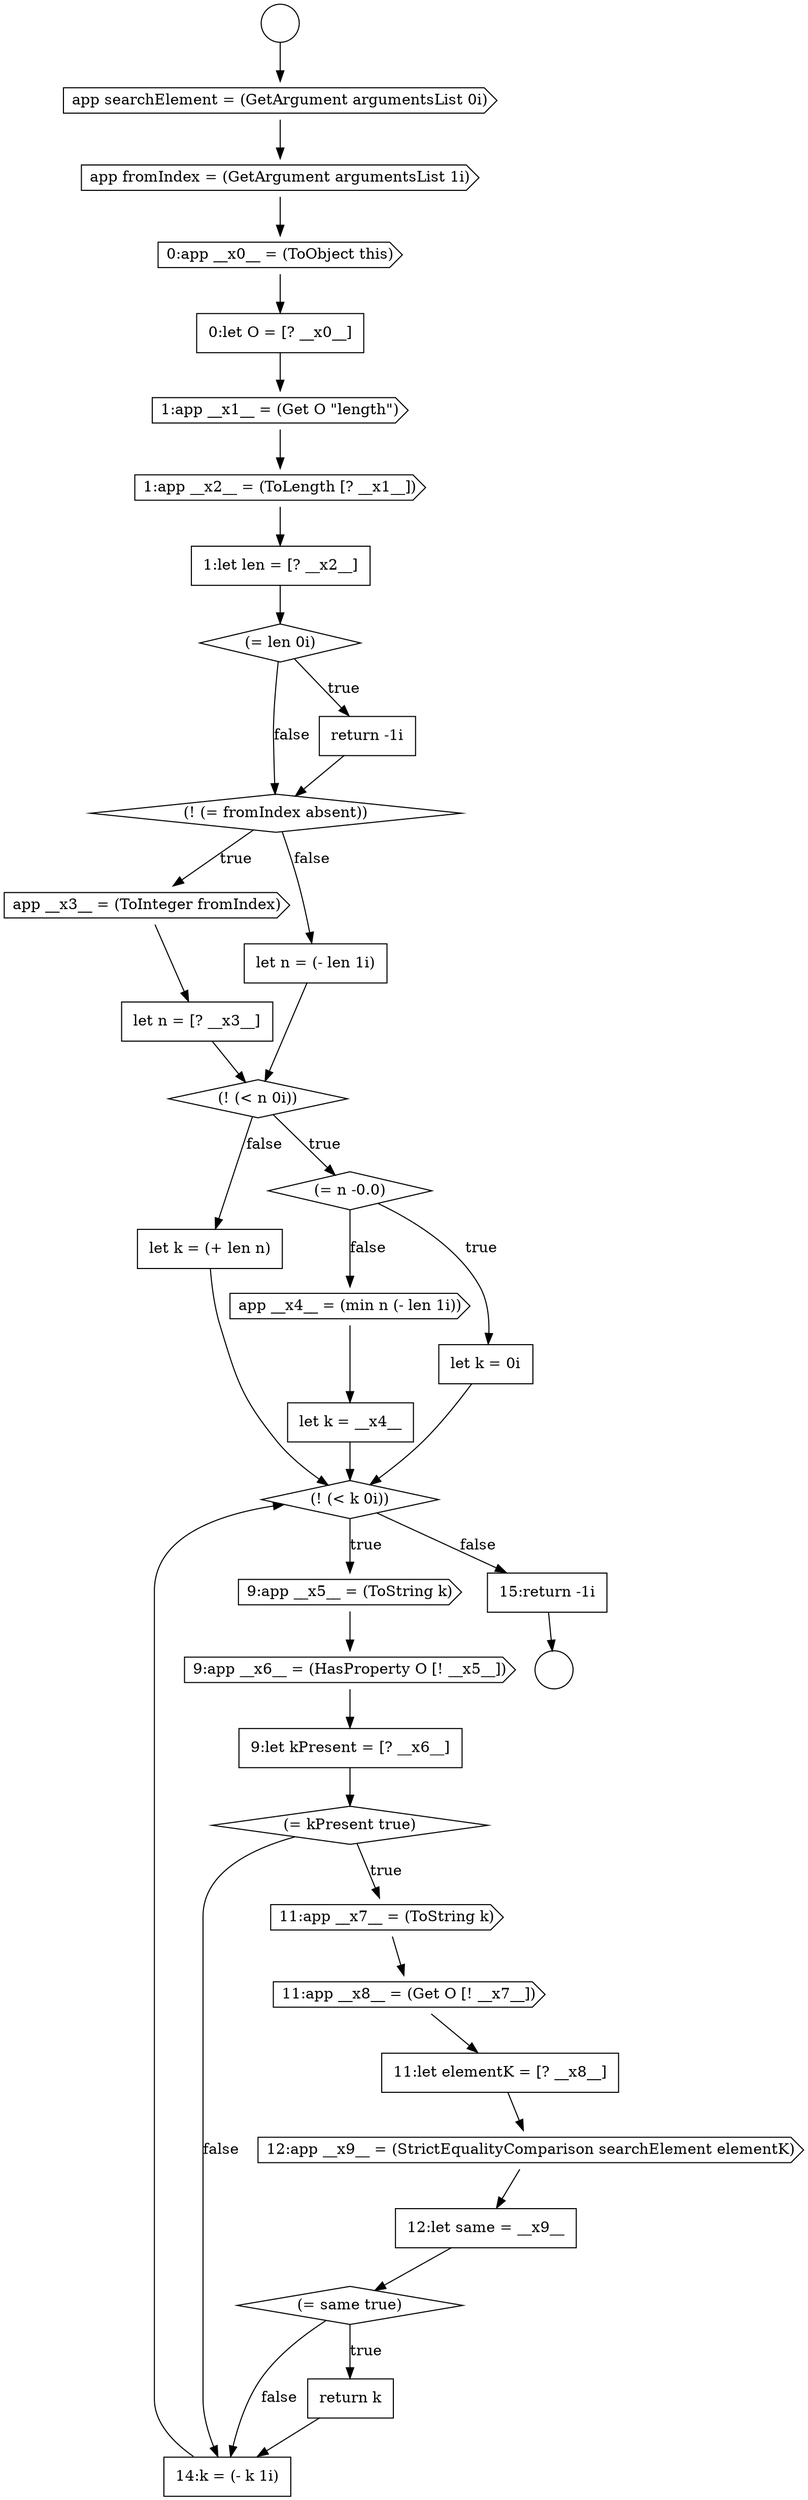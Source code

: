 digraph {
  node14419 [shape=diamond, label=<<font color="black">(! (= fromIndex absent))</font>> color="black" fillcolor="white" style=filled]
  node14441 [shape=none, margin=0, label=<<font color="black">
    <table border="0" cellborder="1" cellspacing="0" cellpadding="10">
      <tr><td align="left">14:k = (- k 1i)</td></tr>
    </table>
  </font>> color="black" fillcolor="white" style=filled]
  node14436 [shape=none, margin=0, label=<<font color="black">
    <table border="0" cellborder="1" cellspacing="0" cellpadding="10">
      <tr><td align="left">11:let elementK = [? __x8__]</td></tr>
    </table>
  </font>> color="black" fillcolor="white" style=filled]
  node14440 [shape=none, margin=0, label=<<font color="black">
    <table border="0" cellborder="1" cellspacing="0" cellpadding="10">
      <tr><td align="left">return k</td></tr>
    </table>
  </font>> color="black" fillcolor="white" style=filled]
  node14410 [shape=cds, label=<<font color="black">app searchElement = (GetArgument argumentsList 0i)</font>> color="black" fillcolor="white" style=filled]
  node14420 [shape=cds, label=<<font color="black">app __x3__ = (ToInteger fromIndex)</font>> color="black" fillcolor="white" style=filled]
  node14430 [shape=cds, label=<<font color="black">9:app __x5__ = (ToString k)</font>> color="black" fillcolor="white" style=filled]
  node14413 [shape=none, margin=0, label=<<font color="black">
    <table border="0" cellborder="1" cellspacing="0" cellpadding="10">
      <tr><td align="left">0:let O = [? __x0__]</td></tr>
    </table>
  </font>> color="black" fillcolor="white" style=filled]
  node14416 [shape=none, margin=0, label=<<font color="black">
    <table border="0" cellborder="1" cellspacing="0" cellpadding="10">
      <tr><td align="left">1:let len = [? __x2__]</td></tr>
    </table>
  </font>> color="black" fillcolor="white" style=filled]
  node14421 [shape=none, margin=0, label=<<font color="black">
    <table border="0" cellborder="1" cellspacing="0" cellpadding="10">
      <tr><td align="left">let n = [? __x3__]</td></tr>
    </table>
  </font>> color="black" fillcolor="white" style=filled]
  node14415 [shape=cds, label=<<font color="black">1:app __x2__ = (ToLength [? __x1__])</font>> color="black" fillcolor="white" style=filled]
  node14411 [shape=cds, label=<<font color="black">app fromIndex = (GetArgument argumentsList 1i)</font>> color="black" fillcolor="white" style=filled]
  node14426 [shape=cds, label=<<font color="black">app __x4__ = (min n (- len 1i))</font>> color="black" fillcolor="white" style=filled]
  node14414 [shape=cds, label=<<font color="black">1:app __x1__ = (Get O &quot;length&quot;)</font>> color="black" fillcolor="white" style=filled]
  node14409 [shape=circle label=" " color="black" fillcolor="white" style=filled]
  node14431 [shape=cds, label=<<font color="black">9:app __x6__ = (HasProperty O [! __x5__])</font>> color="black" fillcolor="white" style=filled]
  node14423 [shape=diamond, label=<<font color="black">(! (&lt; n 0i))</font>> color="black" fillcolor="white" style=filled]
  node14408 [shape=circle label=" " color="black" fillcolor="white" style=filled]
  node14437 [shape=cds, label=<<font color="black">12:app __x9__ = (StrictEqualityComparison searchElement elementK)</font>> color="black" fillcolor="white" style=filled]
  node14428 [shape=none, margin=0, label=<<font color="black">
    <table border="0" cellborder="1" cellspacing="0" cellpadding="10">
      <tr><td align="left">let k = (+ len n)</td></tr>
    </table>
  </font>> color="black" fillcolor="white" style=filled]
  node14424 [shape=diamond, label=<<font color="black">(= n -0.0)</font>> color="black" fillcolor="white" style=filled]
  node14433 [shape=diamond, label=<<font color="black">(= kPresent true)</font>> color="black" fillcolor="white" style=filled]
  node14434 [shape=cds, label=<<font color="black">11:app __x7__ = (ToString k)</font>> color="black" fillcolor="white" style=filled]
  node14429 [shape=diamond, label=<<font color="black">(! (&lt; k 0i))</font>> color="black" fillcolor="white" style=filled]
  node14412 [shape=cds, label=<<font color="black">0:app __x0__ = (ToObject this)</font>> color="black" fillcolor="white" style=filled]
  node14427 [shape=none, margin=0, label=<<font color="black">
    <table border="0" cellborder="1" cellspacing="0" cellpadding="10">
      <tr><td align="left">let k = __x4__</td></tr>
    </table>
  </font>> color="black" fillcolor="white" style=filled]
  node14438 [shape=none, margin=0, label=<<font color="black">
    <table border="0" cellborder="1" cellspacing="0" cellpadding="10">
      <tr><td align="left">12:let same = __x9__</td></tr>
    </table>
  </font>> color="black" fillcolor="white" style=filled]
  node14417 [shape=diamond, label=<<font color="black">(= len 0i)</font>> color="black" fillcolor="white" style=filled]
  node14432 [shape=none, margin=0, label=<<font color="black">
    <table border="0" cellborder="1" cellspacing="0" cellpadding="10">
      <tr><td align="left">9:let kPresent = [? __x6__]</td></tr>
    </table>
  </font>> color="black" fillcolor="white" style=filled]
  node14425 [shape=none, margin=0, label=<<font color="black">
    <table border="0" cellborder="1" cellspacing="0" cellpadding="10">
      <tr><td align="left">let k = 0i</td></tr>
    </table>
  </font>> color="black" fillcolor="white" style=filled]
  node14418 [shape=none, margin=0, label=<<font color="black">
    <table border="0" cellborder="1" cellspacing="0" cellpadding="10">
      <tr><td align="left">return -1i</td></tr>
    </table>
  </font>> color="black" fillcolor="white" style=filled]
  node14442 [shape=none, margin=0, label=<<font color="black">
    <table border="0" cellborder="1" cellspacing="0" cellpadding="10">
      <tr><td align="left">15:return -1i</td></tr>
    </table>
  </font>> color="black" fillcolor="white" style=filled]
  node14435 [shape=cds, label=<<font color="black">11:app __x8__ = (Get O [! __x7__])</font>> color="black" fillcolor="white" style=filled]
  node14422 [shape=none, margin=0, label=<<font color="black">
    <table border="0" cellborder="1" cellspacing="0" cellpadding="10">
      <tr><td align="left">let n = (- len 1i)</td></tr>
    </table>
  </font>> color="black" fillcolor="white" style=filled]
  node14439 [shape=diamond, label=<<font color="black">(= same true)</font>> color="black" fillcolor="white" style=filled]
  node14440 -> node14441 [ color="black"]
  node14434 -> node14435 [ color="black"]
  node14432 -> node14433 [ color="black"]
  node14425 -> node14429 [ color="black"]
  node14420 -> node14421 [ color="black"]
  node14429 -> node14430 [label=<<font color="black">true</font>> color="black"]
  node14429 -> node14442 [label=<<font color="black">false</font>> color="black"]
  node14413 -> node14414 [ color="black"]
  node14426 -> node14427 [ color="black"]
  node14421 -> node14423 [ color="black"]
  node14411 -> node14412 [ color="black"]
  node14439 -> node14440 [label=<<font color="black">true</font>> color="black"]
  node14439 -> node14441 [label=<<font color="black">false</font>> color="black"]
  node14418 -> node14419 [ color="black"]
  node14441 -> node14429 [ color="black"]
  node14414 -> node14415 [ color="black"]
  node14412 -> node14413 [ color="black"]
  node14427 -> node14429 [ color="black"]
  node14415 -> node14416 [ color="black"]
  node14438 -> node14439 [ color="black"]
  node14433 -> node14434 [label=<<font color="black">true</font>> color="black"]
  node14433 -> node14441 [label=<<font color="black">false</font>> color="black"]
  node14422 -> node14423 [ color="black"]
  node14416 -> node14417 [ color="black"]
  node14437 -> node14438 [ color="black"]
  node14419 -> node14420 [label=<<font color="black">true</font>> color="black"]
  node14419 -> node14422 [label=<<font color="black">false</font>> color="black"]
  node14442 -> node14409 [ color="black"]
  node14430 -> node14431 [ color="black"]
  node14408 -> node14410 [ color="black"]
  node14423 -> node14424 [label=<<font color="black">true</font>> color="black"]
  node14423 -> node14428 [label=<<font color="black">false</font>> color="black"]
  node14428 -> node14429 [ color="black"]
  node14436 -> node14437 [ color="black"]
  node14410 -> node14411 [ color="black"]
  node14424 -> node14425 [label=<<font color="black">true</font>> color="black"]
  node14424 -> node14426 [label=<<font color="black">false</font>> color="black"]
  node14431 -> node14432 [ color="black"]
  node14417 -> node14418 [label=<<font color="black">true</font>> color="black"]
  node14417 -> node14419 [label=<<font color="black">false</font>> color="black"]
  node14435 -> node14436 [ color="black"]
}
